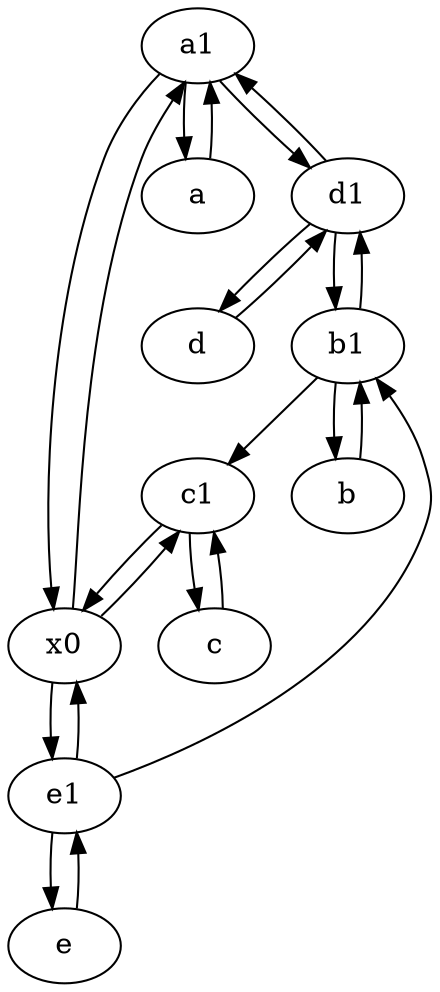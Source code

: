 digraph  {
	a1 [pos="40,15!"];
	d1 [pos="25,30!"];
	b [pos="50,20!"];
	c1 [pos="30,15!"];
	e [pos="30,50!"];
	b1 [pos="45,20!"];
	a [pos="40,10!"];
	d [pos="20,30!"];
	c [pos="20,10!"];
	x0;
	e1 [pos="25,45!"];
	e1 -> b1;
	a -> a1;
	c1 -> x0;
	e -> e1;
	b -> b1;
	b1 -> c1;
	x0 -> e1;
	d1 -> b1;
	c1 -> c;
	e1 -> x0;
	b1 -> b;
	d1 -> d;
	x0 -> a1;
	a1 -> x0;
	a1 -> d1;
	b1 -> d1;
	d1 -> a1;
	d -> d1;
	x0 -> c1;
	e1 -> e;
	a1 -> a;
	c -> c1;

	}